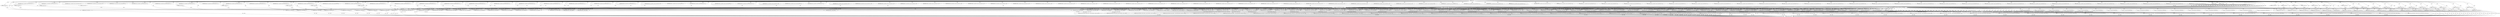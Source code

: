 digraph "FUN1" {  
"8" [label = <(METHOD,FUN1)<SUB>1</SUB>> ]
"644" [label = <(METHOD_RETURN,ANY)<SUB>1</SUB>> ]
"9" [label = <(PARAM,int VAR1)<SUB>1</SUB>> ]
"10" [label = <(PARAM,VAR2 *VAR3)<SUB>1</SUB>> ]
"11" [label = <(PARAM,int VAR4)<SUB>1</SUB>> ]
"14" [label = <(&lt;operator&gt;.greaterThan,VAR1 &gt; VAR4)<SUB>4</SUB>> ]
"18" [label = <(FUN2,FUN2(&quot;&quot;))<SUB>4</SUB>> ]
"30" [label = <(IDENTIFIER,VAR10,{
 	case VAR10:
 		return 0;

	case VAR11:
		FU...)<SUB>17</SUB>> ]
"31" [label = <(RETURN,return 0;,return 0;)<SUB>18</SUB>> ]
"34" [label = <(IDENTIFIER,VAR11,{
 	case VAR10:
 		return 0;

	case VAR11:
		FU...)<SUB>20</SUB>> ]
"35" [label = <(FUN4,FUN4(&amp;VAR3[VAR1]))<SUB>21</SUB>> ]
"40" [label = <(RETURN,return 0;,return 0;)<SUB>22</SUB>> ]
"43" [label = <(IDENTIFIER,VAR12,{
 	case VAR10:
 		return 0;

	case VAR11:
		FU...)<SUB>24</SUB>> ]
"44" [label = <(RETURN,return FUN5(VAR1, VAR3, VAR4,1);,return FUN5(VAR1, VAR3, VAR4,1);)<SUB>25</SUB>> ]
"51" [label = <(IDENTIFIER,VAR13,{
 	case VAR10:
 		return 0;

	case VAR11:
		FU...)<SUB>27</SUB>> ]
"52" [label = <(RETURN,return FUN5(VAR1, VAR3, VAR4,0);,return FUN5(VAR1, VAR3, VAR4,0);)<SUB>28</SUB>> ]
"59" [label = <(IDENTIFIER,VAR14,{
 	case VAR10:
 		return 0;

	case VAR11:
		FU...)<SUB>30</SUB>> ]
"60" [label = <(RETURN,return FUN6(VAR1, VAR3, VAR4);,return FUN6(VAR1, VAR3, VAR4);)<SUB>31</SUB>> ]
"66" [label = <(IDENTIFIER,VAR15,{
 	case VAR10:
 		return 0;

	case VAR11:
		FU...)<SUB>33</SUB>> ]
"67" [label = <(FUN7,FUN7(&amp;VAR3[VAR1]))<SUB>34</SUB>> ]
"72" [label = <(RETURN,return 0;,return 0;)<SUB>35</SUB>> ]
"75" [label = <(IDENTIFIER,VAR16,{
 	case VAR10:
 		return 0;

	case VAR11:
		FU...)<SUB>37</SUB>> ]
"76" [label = <(FUN8,FUN8(&amp;VAR3[VAR1]))<SUB>38</SUB>> ]
"81" [label = <(RETURN,return 0;,return 0;)<SUB>39</SUB>> ]
"84" [label = <(IDENTIFIER,VAR17,{
 	case VAR10:
 		return 0;

	case VAR11:
		FU...)<SUB>41</SUB>> ]
"85" [label = <(FUN9,FUN9(&amp;VAR3[VAR1]))<SUB>42</SUB>> ]
"90" [label = <(RETURN,return 0;,return 0;)<SUB>43</SUB>> ]
"93" [label = <(IDENTIFIER,VAR18,{
 	case VAR10:
 		return 0;

	case VAR11:
		FU...)<SUB>45</SUB>> ]
"94" [label = <(FUN10,FUN10(&amp;VAR3[VAR1]))<SUB>46</SUB>> ]
"99" [label = <(RETURN,return 0;,return 0;)<SUB>47</SUB>> ]
"102" [label = <(IDENTIFIER,VAR19,{
 	case VAR10:
 		return 0;

	case VAR11:
		FU...)<SUB>49</SUB>> ]
"103" [label = <(FUN11,FUN11(&amp;VAR3[VAR1]))<SUB>50</SUB>> ]
"108" [label = <(RETURN,return 0;,return 0;)<SUB>51</SUB>> ]
"111" [label = <(IDENTIFIER,VAR20,{
 	case VAR10:
 		return 0;

	case VAR11:
		FU...)<SUB>53</SUB>> ]
"112" [label = <(FUN12,FUN12(&amp;VAR3[VAR1]))<SUB>54</SUB>> ]
"117" [label = <(RETURN,return 0;,return 0;)<SUB>55</SUB>> ]
"120" [label = <(IDENTIFIER,VAR21,{
 	case VAR10:
 		return 0;

	case VAR11:
		FU...)<SUB>57</SUB>> ]
"121" [label = <(FUN13,FUN13(VAR1, VAR3, VAR4))<SUB>58</SUB>> ]
"125" [label = <(RETURN,return 0;,return 0;)<SUB>59</SUB>> ]
"128" [label = <(IDENTIFIER,VAR22,{
 	case VAR10:
 		return 0;

	case VAR11:
		FU...)<SUB>61</SUB>> ]
"129" [label = <(FUN14,FUN14(VAR1, VAR3, VAR4))<SUB>62</SUB>> ]
"133" [label = <(RETURN,return 0;,return 0;)<SUB>63</SUB>> ]
"136" [label = <(IDENTIFIER,VAR23,{
 	case VAR10:
 		return 0;

	case VAR11:
		FU...)<SUB>65</SUB>> ]
"137" [label = <(RETURN,return FUN15(VAR1, VAR3, VAR4);,return FUN15(VAR1, VAR3, VAR4);)<SUB>66</SUB>> ]
"143" [label = <(IDENTIFIER,VAR24,{
 	case VAR10:
 		return 0;

	case VAR11:
		FU...)<SUB>68</SUB>> ]
"144" [label = <(FUN16,FUN16(VAR1, VAR3, VAR4))<SUB>69</SUB>> ]
"148" [label = <(RETURN,return 0;,return 0;)<SUB>70</SUB>> ]
"151" [label = <(IDENTIFIER,VAR25,{
 	case VAR10:
 		return 0;

	case VAR11:
		FU...)<SUB>72</SUB>> ]
"152" [label = <(FUN17,FUN17(VAR1, VAR3, VAR4))<SUB>73</SUB>> ]
"156" [label = <(RETURN,return 0;,return 0;)<SUB>74</SUB>> ]
"159" [label = <(IDENTIFIER,VAR26,{
 	case VAR10:
 		return 0;

	case VAR11:
		FU...)<SUB>76</SUB>> ]
"160" [label = <(FUN18,FUN18(VAR1, VAR3, VAR4))<SUB>77</SUB>> ]
"164" [label = <(RETURN,return 0;,return 0;)<SUB>78</SUB>> ]
"167" [label = <(IDENTIFIER,VAR27,{
 	case VAR10:
 		return 0;

	case VAR11:
		FU...)<SUB>80</SUB>> ]
"168" [label = <(FUN19,FUN19(VAR1, VAR3, VAR4))<SUB>81</SUB>> ]
"172" [label = <(RETURN,return 0;,return 0;)<SUB>82</SUB>> ]
"175" [label = <(IDENTIFIER,VAR28,{
 	case VAR10:
 		return 0;

	case VAR11:
		FU...)<SUB>84</SUB>> ]
"176" [label = <(FUN20,FUN20(VAR1, VAR3, VAR4))<SUB>85</SUB>> ]
"180" [label = <(RETURN,return 0;,return 0;)<SUB>86</SUB>> ]
"183" [label = <(IDENTIFIER,VAR29,{
 	case VAR10:
 		return 0;

	case VAR11:
		FU...)<SUB>88</SUB>> ]
"184" [label = <(FUN21,FUN21(VAR1, VAR3, VAR4))<SUB>89</SUB>> ]
"188" [label = <(RETURN,return 0;,return 0;)<SUB>90</SUB>> ]
"191" [label = <(IDENTIFIER,VAR30,{
 	case VAR10:
 		return 0;

	case VAR11:
		FU...)<SUB>92</SUB>> ]
"192" [label = <(FUN22,FUN22(VAR1, VAR3, VAR4))<SUB>93</SUB>> ]
"196" [label = <(RETURN,return 0;,return 0;)<SUB>94</SUB>> ]
"199" [label = <(IDENTIFIER,VAR31,{
 	case VAR10:
 		return 0;

	case VAR11:
		FU...)<SUB>96</SUB>> ]
"200" [label = <(FUN23,FUN23(VAR1, VAR3, VAR4))<SUB>97</SUB>> ]
"204" [label = <(RETURN,return 0;,return 0;)<SUB>98</SUB>> ]
"207" [label = <(IDENTIFIER,VAR32,{
 	case VAR10:
 		return 0;

	case VAR11:
		FU...)<SUB>100</SUB>> ]
"208" [label = <(FUN24,FUN24(VAR1, VAR3, VAR4))<SUB>101</SUB>> ]
"212" [label = <(RETURN,return 0;,return 0;)<SUB>102</SUB>> ]
"215" [label = <(IDENTIFIER,VAR33,{
 	case VAR10:
 		return 0;

	case VAR11:
		FU...)<SUB>104</SUB>> ]
"216" [label = <(FUN25,FUN25(VAR1, VAR3, VAR4, 0))<SUB>105</SUB>> ]
"221" [label = <(RETURN,return 0;,return 0;)<SUB>106</SUB>> ]
"224" [label = <(IDENTIFIER,VAR34,{
 	case VAR10:
 		return 0;

	case VAR11:
		FU...)<SUB>108</SUB>> ]
"225" [label = <(FUN25,FUN25(VAR1, VAR3, VAR4, 1))<SUB>109</SUB>> ]
"230" [label = <(RETURN,return 0;,return 0;)<SUB>110</SUB>> ]
"233" [label = <(IDENTIFIER,VAR35,{
 	case VAR10:
 		return 0;

	case VAR11:
		FU...)<SUB>112</SUB>> ]
"234" [label = <(FUN26,FUN26(VAR1, VAR3, VAR4))<SUB>113</SUB>> ]
"238" [label = <(RETURN,return 0;,return 0;)<SUB>114</SUB>> ]
"241" [label = <(IDENTIFIER,VAR36,{
 	case VAR10:
 		return 0;

	case VAR11:
		FU...)<SUB>116</SUB>> ]
"242" [label = <(RETURN,return FUN27(VAR1, VAR3, VAR4, 0);,return FUN27(VAR1, VAR3, VAR4, 0);)<SUB>117</SUB>> ]
"249" [label = <(IDENTIFIER,VAR37,{
 	case VAR10:
 		return 0;

	case VAR11:
		FU...)<SUB>119</SUB>> ]
"250" [label = <(RETURN,return FUN27(VAR1, VAR3, VAR4,1);,return FUN27(VAR1, VAR3, VAR4,1);)<SUB>120</SUB>> ]
"257" [label = <(IDENTIFIER,VAR38,{
 	case VAR10:
 		return 0;

	case VAR11:
		FU...)<SUB>122</SUB>> ]
"258" [label = <(FUN28,FUN28(VAR1, VAR3, VAR4))<SUB>123</SUB>> ]
"262" [label = <(RETURN,return 0;,return 0;)<SUB>124</SUB>> ]
"265" [label = <(IDENTIFIER,VAR39,{
 	case VAR10:
 		return 0;

	case VAR11:
		FU...)<SUB>126</SUB>> ]
"266" [label = <(RETURN,return FUN29(VAR1, VAR3, VAR4);,return FUN29(VAR1, VAR3, VAR4);)<SUB>127</SUB>> ]
"272" [label = <(IDENTIFIER,VAR40,{
 	case VAR10:
 		return 0;

	case VAR11:
		FU...)<SUB>129</SUB>> ]
"273" [label = <(FUN30,FUN30(VAR1, VAR3, VAR4))<SUB>130</SUB>> ]
"277" [label = <(RETURN,return 0;,return 0;)<SUB>131</SUB>> ]
"280" [label = <(IDENTIFIER,VAR41,{
 	case VAR10:
 		return 0;

	case VAR11:
		FU...)<SUB>133</SUB>> ]
"281" [label = <(RETURN,return FUN31(VAR1, VAR3, VAR4);,return FUN31(VAR1, VAR3, VAR4);)<SUB>134</SUB>> ]
"287" [label = <(IDENTIFIER,VAR42,{
 	case VAR10:
 		return 0;

	case VAR11:
		FU...)<SUB>136</SUB>> ]
"288" [label = <(RETURN,return FUN32(VAR1, VAR3, VAR4);,return FUN32(VAR1, VAR3, VAR4);)<SUB>137</SUB>> ]
"294" [label = <(IDENTIFIER,VAR43,{
 	case VAR10:
 		return 0;

	case VAR11:
		FU...)<SUB>139</SUB>> ]
"295" [label = <(FUN33,FUN33(VAR1, VAR3, VAR4))<SUB>140</SUB>> ]
"299" [label = <(RETURN,return 0;,return 0;)<SUB>141</SUB>> ]
"302" [label = <(IDENTIFIER,VAR44,{
 	case VAR10:
 		return 0;

	case VAR11:
		FU...)<SUB>143</SUB>> ]
"303" [label = <(RETURN,return FUN34(VAR1, VAR3, VAR4, 0);,return FUN34(VAR1, VAR3, VAR4, 0);)<SUB>144</SUB>> ]
"310" [label = <(IDENTIFIER,VAR45,{
 	case VAR10:
 		return 0;

	case VAR11:
		FU...)<SUB>146</SUB>> ]
"311" [label = <(RETURN,return FUN34(VAR1, VAR3, VAR4,1);,return FUN34(VAR1, VAR3, VAR4,1);)<SUB>147</SUB>> ]
"318" [label = <(IDENTIFIER,VAR46,{
 	case VAR10:
 		return 0;

	case VAR11:
		FU...)<SUB>149</SUB>> ]
"319" [label = <(RETURN,return FUN35(VAR1, VAR3, VAR4);,return FUN35(VAR1, VAR3, VAR4);)<SUB>150</SUB>> ]
"325" [label = <(IDENTIFIER,VAR47,{
 	case VAR10:
 		return 0;

	case VAR11:
		FU...)<SUB>152</SUB>> ]
"326" [label = <(RETURN,return FUN36(VAR1, VAR3, VAR4,0);,return FUN36(VAR1, VAR3, VAR4,0);)<SUB>153</SUB>> ]
"333" [label = <(IDENTIFIER,VAR48,{
 	case VAR10:
 		return 0;

	case VAR11:
		FU...)<SUB>155</SUB>> ]
"334" [label = <(RETURN,return FUN36(VAR1, VAR3, VAR4,1);,return FUN36(VAR1, VAR3, VAR4,1);)<SUB>156</SUB>> ]
"341" [label = <(IDENTIFIER,VAR49,{
 	case VAR10:
 		return 0;

	case VAR11:
		FU...)<SUB>158</SUB>> ]
"342" [label = <(RETURN,return FUN37(VAR1, VAR3, VAR4);,return FUN37(VAR1, VAR3, VAR4);)<SUB>159</SUB>> ]
"348" [label = <(IDENTIFIER,VAR50,{
 	case VAR10:
 		return 0;

	case VAR11:
		FU...)<SUB>161</SUB>> ]
"349" [label = <(RETURN,return FUN38(VAR1, VAR3, VAR4);,return FUN38(VAR1, VAR3, VAR4);)<SUB>162</SUB>> ]
"355" [label = <(IDENTIFIER,VAR51,{
 	case VAR10:
 		return 0;

	case VAR11:
		FU...)<SUB>164</SUB>> ]
"357" [label = <(IDENTIFIER,VAR52,{
 	case VAR10:
 		return 0;

	case VAR11:
		FU...)<SUB>165</SUB>> ]
"359" [label = <(IDENTIFIER,VAR53,{
 	case VAR10:
 		return 0;

	case VAR11:
		FU...)<SUB>166</SUB>> ]
"361" [label = <(IDENTIFIER,VAR54,{
 	case VAR10:
 		return 0;

	case VAR11:
		FU...)<SUB>167</SUB>> ]
"363" [label = <(IDENTIFIER,VAR55,{
 	case VAR10:
 		return 0;

	case VAR11:
		FU...)<SUB>168</SUB>> ]
"365" [label = <(IDENTIFIER,VAR56,{
 	case VAR10:
 		return 0;

	case VAR11:
		FU...)<SUB>169</SUB>> ]
"367" [label = <(IDENTIFIER,VAR57,{
 	case VAR10:
 		return 0;

	case VAR11:
		FU...)<SUB>170</SUB>> ]
"369" [label = <(IDENTIFIER,VAR58,{
 	case VAR10:
 		return 0;

	case VAR11:
		FU...)<SUB>171</SUB>> ]
"371" [label = <(IDENTIFIER,VAR59,{
 	case VAR10:
 		return 0;

	case VAR11:
		FU...)<SUB>172</SUB>> ]
"373" [label = <(IDENTIFIER,VAR60,{
 	case VAR10:
 		return 0;

	case VAR11:
		FU...)<SUB>173</SUB>> ]
"375" [label = <(IDENTIFIER,VAR61,{
 	case VAR10:
 		return 0;

	case VAR11:
		FU...)<SUB>174</SUB>> ]
"377" [label = <(IDENTIFIER,VAR62,{
 	case VAR10:
 		return 0;

	case VAR11:
		FU...)<SUB>175</SUB>> ]
"379" [label = <(IDENTIFIER,VAR63,{
 	case VAR10:
 		return 0;

	case VAR11:
		FU...)<SUB>176</SUB>> ]
"381" [label = <(IDENTIFIER,VAR64,{
 	case VAR10:
 		return 0;

	case VAR11:
		FU...)<SUB>177</SUB>> ]
"383" [label = <(IDENTIFIER,VAR65,{
 	case VAR10:
 		return 0;

	case VAR11:
		FU...)<SUB>178</SUB>> ]
"385" [label = <(IDENTIFIER,VAR66,{
 	case VAR10:
 		return 0;

	case VAR11:
		FU...)<SUB>179</SUB>> ]
"387" [label = <(IDENTIFIER,VAR67,{
 	case VAR10:
 		return 0;

	case VAR11:
		FU...)<SUB>180</SUB>> ]
"389" [label = <(IDENTIFIER,VAR68,{
 	case VAR10:
 		return 0;

	case VAR11:
		FU...)<SUB>181</SUB>> ]
"391" [label = <(IDENTIFIER,VAR69,{
 	case VAR10:
 		return 0;

	case VAR11:
		FU...)<SUB>182</SUB>> ]
"393" [label = <(IDENTIFIER,VAR70,{
 	case VAR10:
 		return 0;

	case VAR11:
		FU...)<SUB>183</SUB>> ]
"395" [label = <(IDENTIFIER,VAR71,{
 	case VAR10:
 		return 0;

	case VAR11:
		FU...)<SUB>184</SUB>> ]
"397" [label = <(IDENTIFIER,VAR72,{
 	case VAR10:
 		return 0;

	case VAR11:
		FU...)<SUB>185</SUB>> ]
"399" [label = <(IDENTIFIER,VAR73,{
 	case VAR10:
 		return 0;

	case VAR11:
		FU...)<SUB>186</SUB>> ]
"400" [label = <(RETURN,return FUN39(VAR1, VAR3, VAR4);,return FUN39(VAR1, VAR3, VAR4);)<SUB>187</SUB>> ]
"406" [label = <(IDENTIFIER,VAR74,{
 	case VAR10:
 		return 0;

	case VAR11:
		FU...)<SUB>189</SUB>> ]
"407" [label = <(FUN40,FUN40())<SUB>190</SUB>> ]
"408" [label = <(RETURN,return 0;,return 0;)<SUB>191</SUB>> ]
"411" [label = <(IDENTIFIER,VAR75,{
 	case VAR10:
 		return 0;

	case VAR11:
		FU...)<SUB>193</SUB>> ]
"412" [label = <(RETURN,return FUN41(VAR1, VAR3, VAR4);,return FUN41(VAR1, VAR3, VAR4);)<SUB>194</SUB>> ]
"418" [label = <(IDENTIFIER,VAR76,{
 	case VAR10:
 		return 0;

	case VAR11:
		FU...)<SUB>196</SUB>> ]
"419" [label = <(RETURN,return FUN42(VAR1, VAR3, VAR4,0);,return FUN42(VAR1, VAR3, VAR4,0);)<SUB>197</SUB>> ]
"426" [label = <(IDENTIFIER,VAR77,{
 	case VAR10:
 		return 0;

	case VAR11:
		FU...)<SUB>199</SUB>> ]
"427" [label = <(RETURN,return FUN42(VAR1, VAR3, VAR4,1);,return FUN42(VAR1, VAR3, VAR4,1);)<SUB>200</SUB>> ]
"434" [label = <(IDENTIFIER,VAR78,{
 	case VAR10:
 		return 0;

	case VAR11:
		FU...)<SUB>202</SUB>> ]
"435" [label = <(RETURN,return FUN43(VAR1, VAR3, VAR4,&quot;&quot;);,return FUN43(VAR1, VAR3, VAR4,&quot;&quot;);)<SUB>203</SUB>> ]
"442" [label = <(IDENTIFIER,VAR79,{
 	case VAR10:
 		return 0;

	case VAR11:
		FU...)<SUB>205</SUB>> ]
"443" [label = <(RETURN,return FUN43(VAR1, VAR3, VAR4,&quot;&quot;);,return FUN43(VAR1, VAR3, VAR4,&quot;&quot;);)<SUB>206</SUB>> ]
"450" [label = <(IDENTIFIER,VAR80,{
 	case VAR10:
 		return 0;

	case VAR11:
		FU...)<SUB>208</SUB>> ]
"451" [label = <(RETURN,return FUN43(VAR1, VAR3, VAR4,&quot;&quot;);,return FUN43(VAR1, VAR3, VAR4,&quot;&quot;);)<SUB>209</SUB>> ]
"458" [label = <(IDENTIFIER,VAR81,{
 	case VAR10:
 		return 0;

	case VAR11:
		FU...)<SUB>211</SUB>> ]
"459" [label = <(RETURN,return FUN43(VAR1, VAR3, VAR4,&quot;&quot;);,return FUN43(VAR1, VAR3, VAR4,&quot;&quot;);)<SUB>212</SUB>> ]
"466" [label = <(IDENTIFIER,VAR82,{
 	case VAR10:
 		return 0;

	case VAR11:
		FU...)<SUB>214</SUB>> ]
"467" [label = <(RETURN,return FUN43(VAR1, VAR3, VAR4,&quot;&quot;);,return FUN43(VAR1, VAR3, VAR4,&quot;&quot;);)<SUB>215</SUB>> ]
"474" [label = <(IDENTIFIER,VAR83,{
 	case VAR10:
 		return 0;

	case VAR11:
		FU...)<SUB>217</SUB>> ]
"475" [label = <(RETURN,return FUN43(VAR1, VAR3, VAR4,&quot;&quot;);,return FUN43(VAR1, VAR3, VAR4,&quot;&quot;);)<SUB>218</SUB>> ]
"482" [label = <(IDENTIFIER,VAR84,{
 	case VAR10:
 		return 0;

	case VAR11:
		FU...)<SUB>220</SUB>> ]
"483" [label = <(RETURN,return FUN43(VAR1, VAR3, VAR4,&quot;&quot;);,return FUN43(VAR1, VAR3, VAR4,&quot;&quot;);)<SUB>221</SUB>> ]
"490" [label = <(IDENTIFIER,VAR85,{
 	case VAR10:
 		return 0;

	case VAR11:
		FU...)<SUB>223</SUB>> ]
"491" [label = <(RETURN,return FUN43(VAR1, VAR3, VAR4,&quot;&quot;);,return FUN43(VAR1, VAR3, VAR4,&quot;&quot;);)<SUB>224</SUB>> ]
"498" [label = <(IDENTIFIER,VAR86,{
 	case VAR10:
 		return 0;

	case VAR11:
		FU...)<SUB>226</SUB>> ]
"499" [label = <(RETURN,return FUN43(VAR1, VAR3, VAR4,&quot;&quot;);,return FUN43(VAR1, VAR3, VAR4,&quot;&quot;);)<SUB>227</SUB>> ]
"506" [label = <(IDENTIFIER,VAR87,{
 	case VAR10:
 		return 0;

	case VAR11:
		FU...)<SUB>229</SUB>> ]
"507" [label = <(RETURN,return FUN44(VAR1, VAR3, VAR4,&quot;&quot;);,return FUN44(VAR1, VAR3, VAR4,&quot;&quot;);)<SUB>230</SUB>> ]
"514" [label = <(IDENTIFIER,VAR88,{
 	case VAR10:
 		return 0;

	case VAR11:
		FU...)<SUB>232</SUB>> ]
"515" [label = <(RETURN,return FUN44(VAR1, VAR3, VAR4,&quot;&quot;);,return FUN44(VAR1, VAR3, VAR4,&quot;&quot;);)<SUB>233</SUB>> ]
"522" [label = <(IDENTIFIER,VAR89,{
 	case VAR10:
 		return 0;

	case VAR11:
		FU...)<SUB>235</SUB>> ]
"523" [label = <(RETURN,return FUN44(VAR1, VAR3, VAR4,&quot;&quot;);,return FUN44(VAR1, VAR3, VAR4,&quot;&quot;);)<SUB>236</SUB>> ]
"530" [label = <(IDENTIFIER,VAR90,{
 	case VAR10:
 		return 0;

	case VAR11:
		FU...)<SUB>238</SUB>> ]
"531" [label = <(RETURN,return FUN44(VAR1, VAR3, VAR4,&quot;&quot;);,return FUN44(VAR1, VAR3, VAR4,&quot;&quot;);)<SUB>239</SUB>> ]
"538" [label = <(IDENTIFIER,VAR91,{
 	case VAR10:
 		return 0;

	case VAR11:
		FU...)<SUB>241</SUB>> ]
"539" [label = <(RETURN,return FUN44(VAR1, VAR3, VAR4,&quot;&quot;);,return FUN44(VAR1, VAR3, VAR4,&quot;&quot;);)<SUB>242</SUB>> ]
"546" [label = <(IDENTIFIER,VAR92,{
 	case VAR10:
 		return 0;

	case VAR11:
		FU...)<SUB>244</SUB>> ]
"547" [label = <(RETURN,return FUN44(VAR1, VAR3, VAR4,&quot;&quot;);,return FUN44(VAR1, VAR3, VAR4,&quot;&quot;);)<SUB>245</SUB>> ]
"554" [label = <(IDENTIFIER,VAR93,{
 	case VAR10:
 		return 0;

	case VAR11:
		FU...)<SUB>247</SUB>> ]
"555" [label = <(RETURN,return FUN44(VAR1, VAR3, VAR4,&quot;&quot;);,return FUN44(VAR1, VAR3, VAR4,&quot;&quot;);)<SUB>248</SUB>> ]
"562" [label = <(IDENTIFIER,VAR94,{
 	case VAR10:
 		return 0;

	case VAR11:
		FU...)<SUB>250</SUB>> ]
"564" [label = <(IDENTIFIER,VAR95,{
 	case VAR10:
 		return 0;

	case VAR11:
		FU...)<SUB>251</SUB>> ]
"565" [label = <(RETURN,return FUN45(VAR1, VAR3, VAR4);,return FUN45(VAR1, VAR3, VAR4);)<SUB>252</SUB>> ]
"571" [label = <(IDENTIFIER,VAR96,{
 	case VAR10:
 		return 0;

	case VAR11:
		FU...)<SUB>254</SUB>> ]
"572" [label = <(RETURN,return FUN46(VAR1, VAR3, VAR4);,return FUN46(VAR1, VAR3, VAR4);)<SUB>255</SUB>> ]
"578" [label = <(IDENTIFIER,VAR97,{
 	case VAR10:
 		return 0;

	case VAR11:
		FU...)<SUB>257</SUB>> ]
"579" [label = <(RETURN,return FUN47(VAR1, VAR3, VAR4);,return FUN47(VAR1, VAR3, VAR4);)<SUB>258</SUB>> ]
"585" [label = <(IDENTIFIER,VAR98,{
 	case VAR10:
 		return 0;

	case VAR11:
		FU...)<SUB>260</SUB>> ]
"586" [label = <(RETURN,return FUN48(VAR1, VAR3, VAR4);,return FUN48(VAR1, VAR3, VAR4);)<SUB>261</SUB>> ]
"592" [label = <(IDENTIFIER,VAR99,{
 	case VAR10:
 		return 0;

	case VAR11:
		FU...)<SUB>263</SUB>> ]
"593" [label = <(RETURN,return FUN49(VAR1, VAR3, VAR4,0);,return FUN49(VAR1, VAR3, VAR4,0);)<SUB>264</SUB>> ]
"600" [label = <(IDENTIFIER,VAR100,{
 	case VAR10:
 		return 0;

	case VAR11:
		FU...)<SUB>266</SUB>> ]
"601" [label = <(RETURN,return FUN49(VAR1, VAR3, VAR4,1);,return FUN49(VAR1, VAR3, VAR4,1);)<SUB>267</SUB>> ]
"608" [label = <(IDENTIFIER,VAR101,{
 	case VAR10:
 		return 0;

	case VAR11:
		FU...)<SUB>269</SUB>> ]
"609" [label = <(RETURN,return FUN50(VAR1, VAR3, VAR4);,return FUN50(VAR1, VAR3, VAR4);)<SUB>270</SUB>> ]
"615" [label = <(IDENTIFIER,VAR102,{
 	case VAR10:
 		return 0;

	case VAR11:
		FU...)<SUB>272</SUB>> ]
"616" [label = <(RETURN,return FUN51(VAR1, VAR3, VAR4);,return FUN51(VAR1, VAR3, VAR4);)<SUB>273</SUB>> ]
"622" [label = <(IDENTIFIER,VAR103,{
 	case VAR10:
 		return 0;

	case VAR11:
		FU...)<SUB>275</SUB>> ]
"623" [label = <(RETURN,return FUN52(VAR1, VAR3, VAR4);,return FUN52(VAR1, VAR3, VAR4);)<SUB>276</SUB>> ]
"629" [label = <(IDENTIFIER,VAR104,{
 	case VAR10:
 		return 0;

	case VAR11:
		FU...)<SUB>278</SUB>> ]
"630" [label = <(RETURN,return FUN53(VAR1, VAR3, VAR4);,return FUN53(VAR1, VAR3, VAR4);)<SUB>279</SUB>> ]
"636" [label = <(FUN54,FUN54(VAR1,&amp;VAR3[VAR1]))<SUB>282</SUB>> ]
"642" [label = <(RETURN,return 0;,return 0;)<SUB>283</SUB>> ]
"32" [label = <(LITERAL,0,return 0;)<SUB>18</SUB>> ]
"41" [label = <(LITERAL,0,return 0;)<SUB>22</SUB>> ]
"45" [label = <(FUN5,FUN5(VAR1, VAR3, VAR4,1))<SUB>25</SUB>> ]
"53" [label = <(FUN5,FUN5(VAR1, VAR3, VAR4,0))<SUB>28</SUB>> ]
"61" [label = <(FUN6,FUN6(VAR1, VAR3, VAR4))<SUB>31</SUB>> ]
"73" [label = <(LITERAL,0,return 0;)<SUB>35</SUB>> ]
"82" [label = <(LITERAL,0,return 0;)<SUB>39</SUB>> ]
"91" [label = <(LITERAL,0,return 0;)<SUB>43</SUB>> ]
"100" [label = <(LITERAL,0,return 0;)<SUB>47</SUB>> ]
"109" [label = <(LITERAL,0,return 0;)<SUB>51</SUB>> ]
"118" [label = <(LITERAL,0,return 0;)<SUB>55</SUB>> ]
"126" [label = <(LITERAL,0,return 0;)<SUB>59</SUB>> ]
"134" [label = <(LITERAL,0,return 0;)<SUB>63</SUB>> ]
"138" [label = <(FUN15,FUN15(VAR1, VAR3, VAR4))<SUB>66</SUB>> ]
"149" [label = <(LITERAL,0,return 0;)<SUB>70</SUB>> ]
"157" [label = <(LITERAL,0,return 0;)<SUB>74</SUB>> ]
"165" [label = <(LITERAL,0,return 0;)<SUB>78</SUB>> ]
"173" [label = <(LITERAL,0,return 0;)<SUB>82</SUB>> ]
"181" [label = <(LITERAL,0,return 0;)<SUB>86</SUB>> ]
"189" [label = <(LITERAL,0,return 0;)<SUB>90</SUB>> ]
"197" [label = <(LITERAL,0,return 0;)<SUB>94</SUB>> ]
"205" [label = <(LITERAL,0,return 0;)<SUB>98</SUB>> ]
"213" [label = <(LITERAL,0,return 0;)<SUB>102</SUB>> ]
"222" [label = <(LITERAL,0,return 0;)<SUB>106</SUB>> ]
"231" [label = <(LITERAL,0,return 0;)<SUB>110</SUB>> ]
"239" [label = <(LITERAL,0,return 0;)<SUB>114</SUB>> ]
"243" [label = <(FUN27,FUN27(VAR1, VAR3, VAR4, 0))<SUB>117</SUB>> ]
"251" [label = <(FUN27,FUN27(VAR1, VAR3, VAR4,1))<SUB>120</SUB>> ]
"263" [label = <(LITERAL,0,return 0;)<SUB>124</SUB>> ]
"267" [label = <(FUN29,FUN29(VAR1, VAR3, VAR4))<SUB>127</SUB>> ]
"278" [label = <(LITERAL,0,return 0;)<SUB>131</SUB>> ]
"282" [label = <(FUN31,FUN31(VAR1, VAR3, VAR4))<SUB>134</SUB>> ]
"289" [label = <(FUN32,FUN32(VAR1, VAR3, VAR4))<SUB>137</SUB>> ]
"300" [label = <(LITERAL,0,return 0;)<SUB>141</SUB>> ]
"304" [label = <(FUN34,FUN34(VAR1, VAR3, VAR4, 0))<SUB>144</SUB>> ]
"312" [label = <(FUN34,FUN34(VAR1, VAR3, VAR4,1))<SUB>147</SUB>> ]
"320" [label = <(FUN35,FUN35(VAR1, VAR3, VAR4))<SUB>150</SUB>> ]
"327" [label = <(FUN36,FUN36(VAR1, VAR3, VAR4,0))<SUB>153</SUB>> ]
"335" [label = <(FUN36,FUN36(VAR1, VAR3, VAR4,1))<SUB>156</SUB>> ]
"343" [label = <(FUN37,FUN37(VAR1, VAR3, VAR4))<SUB>159</SUB>> ]
"350" [label = <(FUN38,FUN38(VAR1, VAR3, VAR4))<SUB>162</SUB>> ]
"401" [label = <(FUN39,FUN39(VAR1, VAR3, VAR4))<SUB>187</SUB>> ]
"409" [label = <(LITERAL,0,return 0;)<SUB>191</SUB>> ]
"413" [label = <(FUN41,FUN41(VAR1, VAR3, VAR4))<SUB>194</SUB>> ]
"420" [label = <(FUN42,FUN42(VAR1, VAR3, VAR4,0))<SUB>197</SUB>> ]
"428" [label = <(FUN42,FUN42(VAR1, VAR3, VAR4,1))<SUB>200</SUB>> ]
"436" [label = <(FUN43,FUN43(VAR1, VAR3, VAR4,&quot;&quot;))<SUB>203</SUB>> ]
"444" [label = <(FUN43,FUN43(VAR1, VAR3, VAR4,&quot;&quot;))<SUB>206</SUB>> ]
"452" [label = <(FUN43,FUN43(VAR1, VAR3, VAR4,&quot;&quot;))<SUB>209</SUB>> ]
"460" [label = <(FUN43,FUN43(VAR1, VAR3, VAR4,&quot;&quot;))<SUB>212</SUB>> ]
"468" [label = <(FUN43,FUN43(VAR1, VAR3, VAR4,&quot;&quot;))<SUB>215</SUB>> ]
"476" [label = <(FUN43,FUN43(VAR1, VAR3, VAR4,&quot;&quot;))<SUB>218</SUB>> ]
"484" [label = <(FUN43,FUN43(VAR1, VAR3, VAR4,&quot;&quot;))<SUB>221</SUB>> ]
"492" [label = <(FUN43,FUN43(VAR1, VAR3, VAR4,&quot;&quot;))<SUB>224</SUB>> ]
"500" [label = <(FUN43,FUN43(VAR1, VAR3, VAR4,&quot;&quot;))<SUB>227</SUB>> ]
"508" [label = <(FUN44,FUN44(VAR1, VAR3, VAR4,&quot;&quot;))<SUB>230</SUB>> ]
"516" [label = <(FUN44,FUN44(VAR1, VAR3, VAR4,&quot;&quot;))<SUB>233</SUB>> ]
"524" [label = <(FUN44,FUN44(VAR1, VAR3, VAR4,&quot;&quot;))<SUB>236</SUB>> ]
"532" [label = <(FUN44,FUN44(VAR1, VAR3, VAR4,&quot;&quot;))<SUB>239</SUB>> ]
"540" [label = <(FUN44,FUN44(VAR1, VAR3, VAR4,&quot;&quot;))<SUB>242</SUB>> ]
"548" [label = <(FUN44,FUN44(VAR1, VAR3, VAR4,&quot;&quot;))<SUB>245</SUB>> ]
"556" [label = <(FUN44,FUN44(VAR1, VAR3, VAR4,&quot;&quot;))<SUB>248</SUB>> ]
"566" [label = <(FUN45,FUN45(VAR1, VAR3, VAR4))<SUB>252</SUB>> ]
"573" [label = <(FUN46,FUN46(VAR1, VAR3, VAR4))<SUB>255</SUB>> ]
"580" [label = <(FUN47,FUN47(VAR1, VAR3, VAR4))<SUB>258</SUB>> ]
"587" [label = <(FUN48,FUN48(VAR1, VAR3, VAR4))<SUB>261</SUB>> ]
"594" [label = <(FUN49,FUN49(VAR1, VAR3, VAR4,0))<SUB>264</SUB>> ]
"602" [label = <(FUN49,FUN49(VAR1, VAR3, VAR4,1))<SUB>267</SUB>> ]
"610" [label = <(FUN50,FUN50(VAR1, VAR3, VAR4))<SUB>270</SUB>> ]
"617" [label = <(FUN51,FUN51(VAR1, VAR3, VAR4))<SUB>273</SUB>> ]
"624" [label = <(FUN52,FUN52(VAR1, VAR3, VAR4))<SUB>276</SUB>> ]
"631" [label = <(FUN53,FUN53(VAR1, VAR3, VAR4))<SUB>279</SUB>> ]
"643" [label = <(LITERAL,0,return 0;)<SUB>283</SUB>> ]
"21" [label = <(&lt;operator&gt;.fieldAccess,VAR3[VAR1].VAR7.VAR9)<SUB>13</SUB>> ]
"36" [label = <(&lt;operator&gt;.addressOf,&amp;VAR3[VAR1])<SUB>21</SUB>> ]
"68" [label = <(&lt;operator&gt;.addressOf,&amp;VAR3[VAR1])<SUB>34</SUB>> ]
"77" [label = <(&lt;operator&gt;.addressOf,&amp;VAR3[VAR1])<SUB>38</SUB>> ]
"86" [label = <(&lt;operator&gt;.addressOf,&amp;VAR3[VAR1])<SUB>42</SUB>> ]
"95" [label = <(&lt;operator&gt;.addressOf,&amp;VAR3[VAR1])<SUB>46</SUB>> ]
"104" [label = <(&lt;operator&gt;.addressOf,&amp;VAR3[VAR1])<SUB>50</SUB>> ]
"113" [label = <(&lt;operator&gt;.addressOf,&amp;VAR3[VAR1])<SUB>54</SUB>> ]
"638" [label = <(&lt;operator&gt;.addressOf,&amp;VAR3[VAR1])<SUB>282</SUB>> ]
"37" [label = <(&lt;operator&gt;.indirectIndexAccess,VAR3[VAR1])<SUB>21</SUB>> ]
"69" [label = <(&lt;operator&gt;.indirectIndexAccess,VAR3[VAR1])<SUB>34</SUB>> ]
"78" [label = <(&lt;operator&gt;.indirectIndexAccess,VAR3[VAR1])<SUB>38</SUB>> ]
"87" [label = <(&lt;operator&gt;.indirectIndexAccess,VAR3[VAR1])<SUB>42</SUB>> ]
"96" [label = <(&lt;operator&gt;.indirectIndexAccess,VAR3[VAR1])<SUB>46</SUB>> ]
"105" [label = <(&lt;operator&gt;.indirectIndexAccess,VAR3[VAR1])<SUB>50</SUB>> ]
"114" [label = <(&lt;operator&gt;.indirectIndexAccess,VAR3[VAR1])<SUB>54</SUB>> ]
"639" [label = <(&lt;operator&gt;.indirectIndexAccess,VAR3[VAR1])<SUB>282</SUB>> ]
  "539" -> "644"  [ label = "DDG: &lt;RET&gt;"] 
  "319" -> "644"  [ label = "DDG: &lt;RET&gt;"] 
  "148" -> "644"  [ label = "DDG: &lt;RET&gt;"] 
  "281" -> "644"  [ label = "DDG: &lt;RET&gt;"] 
  "419" -> "644"  [ label = "DDG: &lt;RET&gt;"] 
  "326" -> "644"  [ label = "DDG: &lt;RET&gt;"] 
  "212" -> "644"  [ label = "DDG: &lt;RET&gt;"] 
  "90" -> "644"  [ label = "DDG: &lt;RET&gt;"] 
  "311" -> "644"  [ label = "DDG: &lt;RET&gt;"] 
  "491" -> "644"  [ label = "DDG: &lt;RET&gt;"] 
  "277" -> "644"  [ label = "DDG: &lt;RET&gt;"] 
  "586" -> "644"  [ label = "DDG: &lt;RET&gt;"] 
  "230" -> "644"  [ label = "DDG: &lt;RET&gt;"] 
  "623" -> "644"  [ label = "DDG: &lt;RET&gt;"] 
  "266" -> "644"  [ label = "DDG: &lt;RET&gt;"] 
  "238" -> "644"  [ label = "DDG: &lt;RET&gt;"] 
  "334" -> "644"  [ label = "DDG: &lt;RET&gt;"] 
  "547" -> "644"  [ label = "DDG: &lt;RET&gt;"] 
  "412" -> "644"  [ label = "DDG: &lt;RET&gt;"] 
  "44" -> "644"  [ label = "DDG: &lt;RET&gt;"] 
  "515" -> "644"  [ label = "DDG: &lt;RET&gt;"] 
  "630" -> "644"  [ label = "DDG: &lt;RET&gt;"] 
  "172" -> "644"  [ label = "DDG: &lt;RET&gt;"] 
  "156" -> "644"  [ label = "DDG: &lt;RET&gt;"] 
  "467" -> "644"  [ label = "DDG: &lt;RET&gt;"] 
  "475" -> "644"  [ label = "DDG: &lt;RET&gt;"] 
  "133" -> "644"  [ label = "DDG: &lt;RET&gt;"] 
  "642" -> "644"  [ label = "DDG: &lt;RET&gt;"] 
  "137" -> "644"  [ label = "DDG: &lt;RET&gt;"] 
  "188" -> "644"  [ label = "DDG: &lt;RET&gt;"] 
  "40" -> "644"  [ label = "DDG: &lt;RET&gt;"] 
  "180" -> "644"  [ label = "DDG: &lt;RET&gt;"] 
  "204" -> "644"  [ label = "DDG: &lt;RET&gt;"] 
  "349" -> "644"  [ label = "DDG: &lt;RET&gt;"] 
  "262" -> "644"  [ label = "DDG: &lt;RET&gt;"] 
  "81" -> "644"  [ label = "DDG: &lt;RET&gt;"] 
  "342" -> "644"  [ label = "DDG: &lt;RET&gt;"] 
  "593" -> "644"  [ label = "DDG: &lt;RET&gt;"] 
  "125" -> "644"  [ label = "DDG: &lt;RET&gt;"] 
  "451" -> "644"  [ label = "DDG: &lt;RET&gt;"] 
  "303" -> "644"  [ label = "DDG: &lt;RET&gt;"] 
  "555" -> "644"  [ label = "DDG: &lt;RET&gt;"] 
  "250" -> "644"  [ label = "DDG: &lt;RET&gt;"] 
  "117" -> "644"  [ label = "DDG: &lt;RET&gt;"] 
  "221" -> "644"  [ label = "DDG: &lt;RET&gt;"] 
  "435" -> "644"  [ label = "DDG: &lt;RET&gt;"] 
  "523" -> "644"  [ label = "DDG: &lt;RET&gt;"] 
  "565" -> "644"  [ label = "DDG: &lt;RET&gt;"] 
  "242" -> "644"  [ label = "DDG: &lt;RET&gt;"] 
  "299" -> "644"  [ label = "DDG: &lt;RET&gt;"] 
  "31" -> "644"  [ label = "DDG: &lt;RET&gt;"] 
  "108" -> "644"  [ label = "DDG: &lt;RET&gt;"] 
  "483" -> "644"  [ label = "DDG: &lt;RET&gt;"] 
  "499" -> "644"  [ label = "DDG: &lt;RET&gt;"] 
  "443" -> "644"  [ label = "DDG: &lt;RET&gt;"] 
  "459" -> "644"  [ label = "DDG: &lt;RET&gt;"] 
  "579" -> "644"  [ label = "DDG: &lt;RET&gt;"] 
  "400" -> "644"  [ label = "DDG: &lt;RET&gt;"] 
  "164" -> "644"  [ label = "DDG: &lt;RET&gt;"] 
  "531" -> "644"  [ label = "DDG: &lt;RET&gt;"] 
  "616" -> "644"  [ label = "DDG: &lt;RET&gt;"] 
  "52" -> "644"  [ label = "DDG: &lt;RET&gt;"] 
  "99" -> "644"  [ label = "DDG: &lt;RET&gt;"] 
  "572" -> "644"  [ label = "DDG: &lt;RET&gt;"] 
  "609" -> "644"  [ label = "DDG: &lt;RET&gt;"] 
  "427" -> "644"  [ label = "DDG: &lt;RET&gt;"] 
  "601" -> "644"  [ label = "DDG: &lt;RET&gt;"] 
  "196" -> "644"  [ label = "DDG: &lt;RET&gt;"] 
  "72" -> "644"  [ label = "DDG: &lt;RET&gt;"] 
  "408" -> "644"  [ label = "DDG: &lt;RET&gt;"] 
  "60" -> "644"  [ label = "DDG: &lt;RET&gt;"] 
  "288" -> "644"  [ label = "DDG: &lt;RET&gt;"] 
  "507" -> "644"  [ label = "DDG: &lt;RET&gt;"] 
  "10" -> "644"  [ label = "DDG: VAR3"] 
  "14" -> "644"  [ label = "DDG: VAR1"] 
  "14" -> "644"  [ label = "DDG: VAR4"] 
  "14" -> "644"  [ label = "DDG: VAR1 &gt; VAR4"] 
  "18" -> "644"  [ label = "DDG: FUN2(&quot;&quot;)"] 
  "8" -> "9"  [ label = "DDG: "] 
  "8" -> "10"  [ label = "DDG: "] 
  "8" -> "11"  [ label = "DDG: "] 
  "9" -> "14"  [ label = "DDG: VAR1"] 
  "8" -> "14"  [ label = "DDG: "] 
  "11" -> "14"  [ label = "DDG: VAR4"] 
  "8" -> "30"  [ label = "DDG: "] 
  "32" -> "31"  [ label = "DDG: 0"] 
  "8" -> "31"  [ label = "DDG: "] 
  "8" -> "34"  [ label = "DDG: "] 
  "41" -> "40"  [ label = "DDG: 0"] 
  "8" -> "40"  [ label = "DDG: "] 
  "8" -> "43"  [ label = "DDG: "] 
  "45" -> "44"  [ label = "DDG: FUN5(VAR1, VAR3, VAR4,1)"] 
  "8" -> "51"  [ label = "DDG: "] 
  "53" -> "52"  [ label = "DDG: FUN5(VAR1, VAR3, VAR4,0)"] 
  "8" -> "59"  [ label = "DDG: "] 
  "61" -> "60"  [ label = "DDG: FUN6(VAR1, VAR3, VAR4)"] 
  "8" -> "66"  [ label = "DDG: "] 
  "73" -> "72"  [ label = "DDG: 0"] 
  "8" -> "72"  [ label = "DDG: "] 
  "8" -> "75"  [ label = "DDG: "] 
  "82" -> "81"  [ label = "DDG: 0"] 
  "8" -> "81"  [ label = "DDG: "] 
  "8" -> "84"  [ label = "DDG: "] 
  "91" -> "90"  [ label = "DDG: 0"] 
  "8" -> "90"  [ label = "DDG: "] 
  "8" -> "93"  [ label = "DDG: "] 
  "100" -> "99"  [ label = "DDG: 0"] 
  "8" -> "99"  [ label = "DDG: "] 
  "8" -> "102"  [ label = "DDG: "] 
  "109" -> "108"  [ label = "DDG: 0"] 
  "8" -> "108"  [ label = "DDG: "] 
  "8" -> "111"  [ label = "DDG: "] 
  "118" -> "117"  [ label = "DDG: 0"] 
  "8" -> "117"  [ label = "DDG: "] 
  "8" -> "120"  [ label = "DDG: "] 
  "126" -> "125"  [ label = "DDG: 0"] 
  "8" -> "125"  [ label = "DDG: "] 
  "8" -> "128"  [ label = "DDG: "] 
  "134" -> "133"  [ label = "DDG: 0"] 
  "8" -> "133"  [ label = "DDG: "] 
  "8" -> "136"  [ label = "DDG: "] 
  "138" -> "137"  [ label = "DDG: FUN15(VAR1, VAR3, VAR4)"] 
  "8" -> "143"  [ label = "DDG: "] 
  "149" -> "148"  [ label = "DDG: 0"] 
  "8" -> "148"  [ label = "DDG: "] 
  "8" -> "151"  [ label = "DDG: "] 
  "157" -> "156"  [ label = "DDG: 0"] 
  "8" -> "156"  [ label = "DDG: "] 
  "8" -> "159"  [ label = "DDG: "] 
  "165" -> "164"  [ label = "DDG: 0"] 
  "8" -> "164"  [ label = "DDG: "] 
  "8" -> "167"  [ label = "DDG: "] 
  "173" -> "172"  [ label = "DDG: 0"] 
  "8" -> "172"  [ label = "DDG: "] 
  "8" -> "175"  [ label = "DDG: "] 
  "181" -> "180"  [ label = "DDG: 0"] 
  "8" -> "180"  [ label = "DDG: "] 
  "8" -> "183"  [ label = "DDG: "] 
  "189" -> "188"  [ label = "DDG: 0"] 
  "8" -> "188"  [ label = "DDG: "] 
  "8" -> "191"  [ label = "DDG: "] 
  "197" -> "196"  [ label = "DDG: 0"] 
  "8" -> "196"  [ label = "DDG: "] 
  "8" -> "199"  [ label = "DDG: "] 
  "205" -> "204"  [ label = "DDG: 0"] 
  "8" -> "204"  [ label = "DDG: "] 
  "8" -> "207"  [ label = "DDG: "] 
  "213" -> "212"  [ label = "DDG: 0"] 
  "8" -> "212"  [ label = "DDG: "] 
  "8" -> "215"  [ label = "DDG: "] 
  "222" -> "221"  [ label = "DDG: 0"] 
  "8" -> "221"  [ label = "DDG: "] 
  "8" -> "224"  [ label = "DDG: "] 
  "231" -> "230"  [ label = "DDG: 0"] 
  "8" -> "230"  [ label = "DDG: "] 
  "8" -> "233"  [ label = "DDG: "] 
  "239" -> "238"  [ label = "DDG: 0"] 
  "8" -> "238"  [ label = "DDG: "] 
  "8" -> "241"  [ label = "DDG: "] 
  "243" -> "242"  [ label = "DDG: FUN27(VAR1, VAR3, VAR4, 0)"] 
  "8" -> "249"  [ label = "DDG: "] 
  "251" -> "250"  [ label = "DDG: FUN27(VAR1, VAR3, VAR4,1)"] 
  "8" -> "257"  [ label = "DDG: "] 
  "263" -> "262"  [ label = "DDG: 0"] 
  "8" -> "262"  [ label = "DDG: "] 
  "8" -> "265"  [ label = "DDG: "] 
  "267" -> "266"  [ label = "DDG: FUN29(VAR1, VAR3, VAR4)"] 
  "8" -> "272"  [ label = "DDG: "] 
  "278" -> "277"  [ label = "DDG: 0"] 
  "8" -> "277"  [ label = "DDG: "] 
  "8" -> "280"  [ label = "DDG: "] 
  "282" -> "281"  [ label = "DDG: FUN31(VAR1, VAR3, VAR4)"] 
  "8" -> "287"  [ label = "DDG: "] 
  "289" -> "288"  [ label = "DDG: FUN32(VAR1, VAR3, VAR4)"] 
  "8" -> "294"  [ label = "DDG: "] 
  "300" -> "299"  [ label = "DDG: 0"] 
  "8" -> "299"  [ label = "DDG: "] 
  "8" -> "302"  [ label = "DDG: "] 
  "304" -> "303"  [ label = "DDG: FUN34(VAR1, VAR3, VAR4, 0)"] 
  "8" -> "310"  [ label = "DDG: "] 
  "312" -> "311"  [ label = "DDG: FUN34(VAR1, VAR3, VAR4,1)"] 
  "8" -> "318"  [ label = "DDG: "] 
  "320" -> "319"  [ label = "DDG: FUN35(VAR1, VAR3, VAR4)"] 
  "8" -> "325"  [ label = "DDG: "] 
  "327" -> "326"  [ label = "DDG: FUN36(VAR1, VAR3, VAR4,0)"] 
  "8" -> "333"  [ label = "DDG: "] 
  "335" -> "334"  [ label = "DDG: FUN36(VAR1, VAR3, VAR4,1)"] 
  "8" -> "341"  [ label = "DDG: "] 
  "343" -> "342"  [ label = "DDG: FUN37(VAR1, VAR3, VAR4)"] 
  "8" -> "348"  [ label = "DDG: "] 
  "350" -> "349"  [ label = "DDG: FUN38(VAR1, VAR3, VAR4)"] 
  "8" -> "355"  [ label = "DDG: "] 
  "8" -> "357"  [ label = "DDG: "] 
  "8" -> "359"  [ label = "DDG: "] 
  "8" -> "361"  [ label = "DDG: "] 
  "8" -> "363"  [ label = "DDG: "] 
  "8" -> "365"  [ label = "DDG: "] 
  "8" -> "367"  [ label = "DDG: "] 
  "8" -> "369"  [ label = "DDG: "] 
  "8" -> "371"  [ label = "DDG: "] 
  "8" -> "373"  [ label = "DDG: "] 
  "8" -> "375"  [ label = "DDG: "] 
  "8" -> "377"  [ label = "DDG: "] 
  "8" -> "379"  [ label = "DDG: "] 
  "8" -> "381"  [ label = "DDG: "] 
  "8" -> "383"  [ label = "DDG: "] 
  "8" -> "385"  [ label = "DDG: "] 
  "8" -> "387"  [ label = "DDG: "] 
  "8" -> "389"  [ label = "DDG: "] 
  "8" -> "391"  [ label = "DDG: "] 
  "8" -> "393"  [ label = "DDG: "] 
  "8" -> "395"  [ label = "DDG: "] 
  "8" -> "397"  [ label = "DDG: "] 
  "8" -> "399"  [ label = "DDG: "] 
  "401" -> "400"  [ label = "DDG: FUN39(VAR1, VAR3, VAR4)"] 
  "8" -> "406"  [ label = "DDG: "] 
  "8" -> "407"  [ label = "DDG: "] 
  "409" -> "408"  [ label = "DDG: 0"] 
  "8" -> "408"  [ label = "DDG: "] 
  "8" -> "411"  [ label = "DDG: "] 
  "413" -> "412"  [ label = "DDG: FUN41(VAR1, VAR3, VAR4)"] 
  "8" -> "418"  [ label = "DDG: "] 
  "420" -> "419"  [ label = "DDG: FUN42(VAR1, VAR3, VAR4,0)"] 
  "8" -> "426"  [ label = "DDG: "] 
  "428" -> "427"  [ label = "DDG: FUN42(VAR1, VAR3, VAR4,1)"] 
  "8" -> "434"  [ label = "DDG: "] 
  "436" -> "435"  [ label = "DDG: FUN43(VAR1, VAR3, VAR4,&quot;&quot;)"] 
  "8" -> "442"  [ label = "DDG: "] 
  "444" -> "443"  [ label = "DDG: FUN43(VAR1, VAR3, VAR4,&quot;&quot;)"] 
  "8" -> "450"  [ label = "DDG: "] 
  "452" -> "451"  [ label = "DDG: FUN43(VAR1, VAR3, VAR4,&quot;&quot;)"] 
  "8" -> "458"  [ label = "DDG: "] 
  "460" -> "459"  [ label = "DDG: FUN43(VAR1, VAR3, VAR4,&quot;&quot;)"] 
  "8" -> "466"  [ label = "DDG: "] 
  "468" -> "467"  [ label = "DDG: FUN43(VAR1, VAR3, VAR4,&quot;&quot;)"] 
  "8" -> "474"  [ label = "DDG: "] 
  "476" -> "475"  [ label = "DDG: FUN43(VAR1, VAR3, VAR4,&quot;&quot;)"] 
  "8" -> "482"  [ label = "DDG: "] 
  "484" -> "483"  [ label = "DDG: FUN43(VAR1, VAR3, VAR4,&quot;&quot;)"] 
  "8" -> "490"  [ label = "DDG: "] 
  "492" -> "491"  [ label = "DDG: FUN43(VAR1, VAR3, VAR4,&quot;&quot;)"] 
  "8" -> "498"  [ label = "DDG: "] 
  "500" -> "499"  [ label = "DDG: FUN43(VAR1, VAR3, VAR4,&quot;&quot;)"] 
  "8" -> "506"  [ label = "DDG: "] 
  "508" -> "507"  [ label = "DDG: FUN44(VAR1, VAR3, VAR4,&quot;&quot;)"] 
  "8" -> "514"  [ label = "DDG: "] 
  "516" -> "515"  [ label = "DDG: FUN44(VAR1, VAR3, VAR4,&quot;&quot;)"] 
  "8" -> "522"  [ label = "DDG: "] 
  "524" -> "523"  [ label = "DDG: FUN44(VAR1, VAR3, VAR4,&quot;&quot;)"] 
  "8" -> "530"  [ label = "DDG: "] 
  "532" -> "531"  [ label = "DDG: FUN44(VAR1, VAR3, VAR4,&quot;&quot;)"] 
  "8" -> "538"  [ label = "DDG: "] 
  "540" -> "539"  [ label = "DDG: FUN44(VAR1, VAR3, VAR4,&quot;&quot;)"] 
  "8" -> "546"  [ label = "DDG: "] 
  "548" -> "547"  [ label = "DDG: FUN44(VAR1, VAR3, VAR4,&quot;&quot;)"] 
  "8" -> "554"  [ label = "DDG: "] 
  "556" -> "555"  [ label = "DDG: FUN44(VAR1, VAR3, VAR4,&quot;&quot;)"] 
  "8" -> "562"  [ label = "DDG: "] 
  "8" -> "564"  [ label = "DDG: "] 
  "566" -> "565"  [ label = "DDG: FUN45(VAR1, VAR3, VAR4)"] 
  "8" -> "571"  [ label = "DDG: "] 
  "573" -> "572"  [ label = "DDG: FUN46(VAR1, VAR3, VAR4)"] 
  "8" -> "578"  [ label = "DDG: "] 
  "580" -> "579"  [ label = "DDG: FUN47(VAR1, VAR3, VAR4)"] 
  "8" -> "585"  [ label = "DDG: "] 
  "587" -> "586"  [ label = "DDG: FUN48(VAR1, VAR3, VAR4)"] 
  "8" -> "592"  [ label = "DDG: "] 
  "594" -> "593"  [ label = "DDG: FUN49(VAR1, VAR3, VAR4,0)"] 
  "8" -> "600"  [ label = "DDG: "] 
  "602" -> "601"  [ label = "DDG: FUN49(VAR1, VAR3, VAR4,1)"] 
  "8" -> "608"  [ label = "DDG: "] 
  "610" -> "609"  [ label = "DDG: FUN50(VAR1, VAR3, VAR4)"] 
  "8" -> "615"  [ label = "DDG: "] 
  "617" -> "616"  [ label = "DDG: FUN51(VAR1, VAR3, VAR4)"] 
  "8" -> "622"  [ label = "DDG: "] 
  "624" -> "623"  [ label = "DDG: FUN52(VAR1, VAR3, VAR4)"] 
  "8" -> "629"  [ label = "DDG: "] 
  "631" -> "630"  [ label = "DDG: FUN53(VAR1, VAR3, VAR4)"] 
  "643" -> "642"  [ label = "DDG: 0"] 
  "8" -> "642"  [ label = "DDG: "] 
  "8" -> "18"  [ label = "DDG: "] 
  "8" -> "32"  [ label = "DDG: "] 
  "10" -> "35"  [ label = "DDG: VAR3"] 
  "8" -> "41"  [ label = "DDG: "] 
  "10" -> "67"  [ label = "DDG: VAR3"] 
  "8" -> "73"  [ label = "DDG: "] 
  "10" -> "76"  [ label = "DDG: VAR3"] 
  "8" -> "82"  [ label = "DDG: "] 
  "10" -> "85"  [ label = "DDG: VAR3"] 
  "8" -> "91"  [ label = "DDG: "] 
  "10" -> "94"  [ label = "DDG: VAR3"] 
  "8" -> "100"  [ label = "DDG: "] 
  "10" -> "103"  [ label = "DDG: VAR3"] 
  "8" -> "109"  [ label = "DDG: "] 
  "10" -> "112"  [ label = "DDG: VAR3"] 
  "8" -> "118"  [ label = "DDG: "] 
  "14" -> "121"  [ label = "DDG: VAR1"] 
  "8" -> "121"  [ label = "DDG: "] 
  "10" -> "121"  [ label = "DDG: VAR3"] 
  "14" -> "121"  [ label = "DDG: VAR4"] 
  "8" -> "126"  [ label = "DDG: "] 
  "14" -> "129"  [ label = "DDG: VAR1"] 
  "8" -> "129"  [ label = "DDG: "] 
  "10" -> "129"  [ label = "DDG: VAR3"] 
  "14" -> "129"  [ label = "DDG: VAR4"] 
  "8" -> "134"  [ label = "DDG: "] 
  "14" -> "144"  [ label = "DDG: VAR1"] 
  "8" -> "144"  [ label = "DDG: "] 
  "10" -> "144"  [ label = "DDG: VAR3"] 
  "14" -> "144"  [ label = "DDG: VAR4"] 
  "8" -> "149"  [ label = "DDG: "] 
  "14" -> "152"  [ label = "DDG: VAR1"] 
  "8" -> "152"  [ label = "DDG: "] 
  "10" -> "152"  [ label = "DDG: VAR3"] 
  "14" -> "152"  [ label = "DDG: VAR4"] 
  "8" -> "157"  [ label = "DDG: "] 
  "14" -> "160"  [ label = "DDG: VAR1"] 
  "8" -> "160"  [ label = "DDG: "] 
  "10" -> "160"  [ label = "DDG: VAR3"] 
  "14" -> "160"  [ label = "DDG: VAR4"] 
  "8" -> "165"  [ label = "DDG: "] 
  "14" -> "168"  [ label = "DDG: VAR1"] 
  "8" -> "168"  [ label = "DDG: "] 
  "10" -> "168"  [ label = "DDG: VAR3"] 
  "14" -> "168"  [ label = "DDG: VAR4"] 
  "8" -> "173"  [ label = "DDG: "] 
  "14" -> "176"  [ label = "DDG: VAR1"] 
  "8" -> "176"  [ label = "DDG: "] 
  "10" -> "176"  [ label = "DDG: VAR3"] 
  "14" -> "176"  [ label = "DDG: VAR4"] 
  "8" -> "181"  [ label = "DDG: "] 
  "14" -> "184"  [ label = "DDG: VAR1"] 
  "8" -> "184"  [ label = "DDG: "] 
  "10" -> "184"  [ label = "DDG: VAR3"] 
  "14" -> "184"  [ label = "DDG: VAR4"] 
  "8" -> "189"  [ label = "DDG: "] 
  "14" -> "192"  [ label = "DDG: VAR1"] 
  "8" -> "192"  [ label = "DDG: "] 
  "10" -> "192"  [ label = "DDG: VAR3"] 
  "14" -> "192"  [ label = "DDG: VAR4"] 
  "8" -> "197"  [ label = "DDG: "] 
  "14" -> "200"  [ label = "DDG: VAR1"] 
  "8" -> "200"  [ label = "DDG: "] 
  "10" -> "200"  [ label = "DDG: VAR3"] 
  "14" -> "200"  [ label = "DDG: VAR4"] 
  "8" -> "205"  [ label = "DDG: "] 
  "14" -> "208"  [ label = "DDG: VAR1"] 
  "8" -> "208"  [ label = "DDG: "] 
  "10" -> "208"  [ label = "DDG: VAR3"] 
  "14" -> "208"  [ label = "DDG: VAR4"] 
  "8" -> "213"  [ label = "DDG: "] 
  "14" -> "216"  [ label = "DDG: VAR1"] 
  "8" -> "216"  [ label = "DDG: "] 
  "10" -> "216"  [ label = "DDG: VAR3"] 
  "14" -> "216"  [ label = "DDG: VAR4"] 
  "8" -> "222"  [ label = "DDG: "] 
  "14" -> "225"  [ label = "DDG: VAR1"] 
  "8" -> "225"  [ label = "DDG: "] 
  "10" -> "225"  [ label = "DDG: VAR3"] 
  "14" -> "225"  [ label = "DDG: VAR4"] 
  "8" -> "231"  [ label = "DDG: "] 
  "14" -> "234"  [ label = "DDG: VAR1"] 
  "8" -> "234"  [ label = "DDG: "] 
  "10" -> "234"  [ label = "DDG: VAR3"] 
  "14" -> "234"  [ label = "DDG: VAR4"] 
  "8" -> "239"  [ label = "DDG: "] 
  "14" -> "258"  [ label = "DDG: VAR1"] 
  "8" -> "258"  [ label = "DDG: "] 
  "10" -> "258"  [ label = "DDG: VAR3"] 
  "14" -> "258"  [ label = "DDG: VAR4"] 
  "8" -> "263"  [ label = "DDG: "] 
  "14" -> "273"  [ label = "DDG: VAR1"] 
  "8" -> "273"  [ label = "DDG: "] 
  "10" -> "273"  [ label = "DDG: VAR3"] 
  "14" -> "273"  [ label = "DDG: VAR4"] 
  "8" -> "278"  [ label = "DDG: "] 
  "14" -> "295"  [ label = "DDG: VAR1"] 
  "8" -> "295"  [ label = "DDG: "] 
  "10" -> "295"  [ label = "DDG: VAR3"] 
  "14" -> "295"  [ label = "DDG: VAR4"] 
  "8" -> "300"  [ label = "DDG: "] 
  "8" -> "409"  [ label = "DDG: "] 
  "14" -> "636"  [ label = "DDG: VAR1"] 
  "8" -> "636"  [ label = "DDG: "] 
  "10" -> "636"  [ label = "DDG: VAR3"] 
  "8" -> "643"  [ label = "DDG: "] 
  "14" -> "45"  [ label = "DDG: VAR1"] 
  "8" -> "45"  [ label = "DDG: "] 
  "10" -> "45"  [ label = "DDG: VAR3"] 
  "14" -> "45"  [ label = "DDG: VAR4"] 
  "14" -> "53"  [ label = "DDG: VAR1"] 
  "8" -> "53"  [ label = "DDG: "] 
  "10" -> "53"  [ label = "DDG: VAR3"] 
  "14" -> "53"  [ label = "DDG: VAR4"] 
  "14" -> "61"  [ label = "DDG: VAR1"] 
  "8" -> "61"  [ label = "DDG: "] 
  "10" -> "61"  [ label = "DDG: VAR3"] 
  "14" -> "61"  [ label = "DDG: VAR4"] 
  "14" -> "138"  [ label = "DDG: VAR1"] 
  "8" -> "138"  [ label = "DDG: "] 
  "10" -> "138"  [ label = "DDG: VAR3"] 
  "14" -> "138"  [ label = "DDG: VAR4"] 
  "14" -> "243"  [ label = "DDG: VAR1"] 
  "8" -> "243"  [ label = "DDG: "] 
  "10" -> "243"  [ label = "DDG: VAR3"] 
  "14" -> "243"  [ label = "DDG: VAR4"] 
  "14" -> "251"  [ label = "DDG: VAR1"] 
  "8" -> "251"  [ label = "DDG: "] 
  "10" -> "251"  [ label = "DDG: VAR3"] 
  "14" -> "251"  [ label = "DDG: VAR4"] 
  "14" -> "267"  [ label = "DDG: VAR1"] 
  "8" -> "267"  [ label = "DDG: "] 
  "10" -> "267"  [ label = "DDG: VAR3"] 
  "14" -> "267"  [ label = "DDG: VAR4"] 
  "14" -> "282"  [ label = "DDG: VAR1"] 
  "8" -> "282"  [ label = "DDG: "] 
  "10" -> "282"  [ label = "DDG: VAR3"] 
  "14" -> "282"  [ label = "DDG: VAR4"] 
  "14" -> "289"  [ label = "DDG: VAR1"] 
  "8" -> "289"  [ label = "DDG: "] 
  "10" -> "289"  [ label = "DDG: VAR3"] 
  "14" -> "289"  [ label = "DDG: VAR4"] 
  "14" -> "304"  [ label = "DDG: VAR1"] 
  "8" -> "304"  [ label = "DDG: "] 
  "10" -> "304"  [ label = "DDG: VAR3"] 
  "14" -> "304"  [ label = "DDG: VAR4"] 
  "14" -> "312"  [ label = "DDG: VAR1"] 
  "8" -> "312"  [ label = "DDG: "] 
  "10" -> "312"  [ label = "DDG: VAR3"] 
  "14" -> "312"  [ label = "DDG: VAR4"] 
  "14" -> "320"  [ label = "DDG: VAR1"] 
  "8" -> "320"  [ label = "DDG: "] 
  "10" -> "320"  [ label = "DDG: VAR3"] 
  "14" -> "320"  [ label = "DDG: VAR4"] 
  "14" -> "327"  [ label = "DDG: VAR1"] 
  "8" -> "327"  [ label = "DDG: "] 
  "10" -> "327"  [ label = "DDG: VAR3"] 
  "14" -> "327"  [ label = "DDG: VAR4"] 
  "14" -> "335"  [ label = "DDG: VAR1"] 
  "8" -> "335"  [ label = "DDG: "] 
  "10" -> "335"  [ label = "DDG: VAR3"] 
  "14" -> "335"  [ label = "DDG: VAR4"] 
  "14" -> "343"  [ label = "DDG: VAR1"] 
  "8" -> "343"  [ label = "DDG: "] 
  "10" -> "343"  [ label = "DDG: VAR3"] 
  "14" -> "343"  [ label = "DDG: VAR4"] 
  "14" -> "350"  [ label = "DDG: VAR1"] 
  "8" -> "350"  [ label = "DDG: "] 
  "10" -> "350"  [ label = "DDG: VAR3"] 
  "14" -> "350"  [ label = "DDG: VAR4"] 
  "14" -> "401"  [ label = "DDG: VAR1"] 
  "8" -> "401"  [ label = "DDG: "] 
  "10" -> "401"  [ label = "DDG: VAR3"] 
  "14" -> "401"  [ label = "DDG: VAR4"] 
  "14" -> "413"  [ label = "DDG: VAR1"] 
  "8" -> "413"  [ label = "DDG: "] 
  "10" -> "413"  [ label = "DDG: VAR3"] 
  "14" -> "413"  [ label = "DDG: VAR4"] 
  "14" -> "420"  [ label = "DDG: VAR1"] 
  "8" -> "420"  [ label = "DDG: "] 
  "10" -> "420"  [ label = "DDG: VAR3"] 
  "14" -> "420"  [ label = "DDG: VAR4"] 
  "14" -> "428"  [ label = "DDG: VAR1"] 
  "8" -> "428"  [ label = "DDG: "] 
  "10" -> "428"  [ label = "DDG: VAR3"] 
  "14" -> "428"  [ label = "DDG: VAR4"] 
  "14" -> "436"  [ label = "DDG: VAR1"] 
  "8" -> "436"  [ label = "DDG: "] 
  "10" -> "436"  [ label = "DDG: VAR3"] 
  "14" -> "436"  [ label = "DDG: VAR4"] 
  "14" -> "444"  [ label = "DDG: VAR1"] 
  "8" -> "444"  [ label = "DDG: "] 
  "10" -> "444"  [ label = "DDG: VAR3"] 
  "14" -> "444"  [ label = "DDG: VAR4"] 
  "14" -> "452"  [ label = "DDG: VAR1"] 
  "8" -> "452"  [ label = "DDG: "] 
  "10" -> "452"  [ label = "DDG: VAR3"] 
  "14" -> "452"  [ label = "DDG: VAR4"] 
  "14" -> "460"  [ label = "DDG: VAR1"] 
  "8" -> "460"  [ label = "DDG: "] 
  "10" -> "460"  [ label = "DDG: VAR3"] 
  "14" -> "460"  [ label = "DDG: VAR4"] 
  "14" -> "468"  [ label = "DDG: VAR1"] 
  "8" -> "468"  [ label = "DDG: "] 
  "10" -> "468"  [ label = "DDG: VAR3"] 
  "14" -> "468"  [ label = "DDG: VAR4"] 
  "14" -> "476"  [ label = "DDG: VAR1"] 
  "8" -> "476"  [ label = "DDG: "] 
  "10" -> "476"  [ label = "DDG: VAR3"] 
  "14" -> "476"  [ label = "DDG: VAR4"] 
  "14" -> "484"  [ label = "DDG: VAR1"] 
  "8" -> "484"  [ label = "DDG: "] 
  "10" -> "484"  [ label = "DDG: VAR3"] 
  "14" -> "484"  [ label = "DDG: VAR4"] 
  "14" -> "492"  [ label = "DDG: VAR1"] 
  "8" -> "492"  [ label = "DDG: "] 
  "10" -> "492"  [ label = "DDG: VAR3"] 
  "14" -> "492"  [ label = "DDG: VAR4"] 
  "14" -> "500"  [ label = "DDG: VAR1"] 
  "8" -> "500"  [ label = "DDG: "] 
  "10" -> "500"  [ label = "DDG: VAR3"] 
  "14" -> "500"  [ label = "DDG: VAR4"] 
  "14" -> "508"  [ label = "DDG: VAR1"] 
  "8" -> "508"  [ label = "DDG: "] 
  "10" -> "508"  [ label = "DDG: VAR3"] 
  "14" -> "508"  [ label = "DDG: VAR4"] 
  "14" -> "516"  [ label = "DDG: VAR1"] 
  "8" -> "516"  [ label = "DDG: "] 
  "10" -> "516"  [ label = "DDG: VAR3"] 
  "14" -> "516"  [ label = "DDG: VAR4"] 
  "14" -> "524"  [ label = "DDG: VAR1"] 
  "8" -> "524"  [ label = "DDG: "] 
  "10" -> "524"  [ label = "DDG: VAR3"] 
  "14" -> "524"  [ label = "DDG: VAR4"] 
  "14" -> "532"  [ label = "DDG: VAR1"] 
  "8" -> "532"  [ label = "DDG: "] 
  "10" -> "532"  [ label = "DDG: VAR3"] 
  "14" -> "532"  [ label = "DDG: VAR4"] 
  "14" -> "540"  [ label = "DDG: VAR1"] 
  "8" -> "540"  [ label = "DDG: "] 
  "10" -> "540"  [ label = "DDG: VAR3"] 
  "14" -> "540"  [ label = "DDG: VAR4"] 
  "14" -> "548"  [ label = "DDG: VAR1"] 
  "8" -> "548"  [ label = "DDG: "] 
  "10" -> "548"  [ label = "DDG: VAR3"] 
  "14" -> "548"  [ label = "DDG: VAR4"] 
  "14" -> "556"  [ label = "DDG: VAR1"] 
  "8" -> "556"  [ label = "DDG: "] 
  "10" -> "556"  [ label = "DDG: VAR3"] 
  "14" -> "556"  [ label = "DDG: VAR4"] 
  "14" -> "566"  [ label = "DDG: VAR1"] 
  "8" -> "566"  [ label = "DDG: "] 
  "10" -> "566"  [ label = "DDG: VAR3"] 
  "14" -> "566"  [ label = "DDG: VAR4"] 
  "14" -> "573"  [ label = "DDG: VAR1"] 
  "8" -> "573"  [ label = "DDG: "] 
  "10" -> "573"  [ label = "DDG: VAR3"] 
  "14" -> "573"  [ label = "DDG: VAR4"] 
  "14" -> "580"  [ label = "DDG: VAR1"] 
  "8" -> "580"  [ label = "DDG: "] 
  "10" -> "580"  [ label = "DDG: VAR3"] 
  "14" -> "580"  [ label = "DDG: VAR4"] 
  "14" -> "587"  [ label = "DDG: VAR1"] 
  "8" -> "587"  [ label = "DDG: "] 
  "10" -> "587"  [ label = "DDG: VAR3"] 
  "14" -> "587"  [ label = "DDG: VAR4"] 
  "14" -> "594"  [ label = "DDG: VAR1"] 
  "8" -> "594"  [ label = "DDG: "] 
  "10" -> "594"  [ label = "DDG: VAR3"] 
  "14" -> "594"  [ label = "DDG: VAR4"] 
  "14" -> "602"  [ label = "DDG: VAR1"] 
  "8" -> "602"  [ label = "DDG: "] 
  "10" -> "602"  [ label = "DDG: VAR3"] 
  "14" -> "602"  [ label = "DDG: VAR4"] 
  "14" -> "610"  [ label = "DDG: VAR1"] 
  "8" -> "610"  [ label = "DDG: "] 
  "10" -> "610"  [ label = "DDG: VAR3"] 
  "14" -> "610"  [ label = "DDG: VAR4"] 
  "14" -> "617"  [ label = "DDG: VAR1"] 
  "8" -> "617"  [ label = "DDG: "] 
  "10" -> "617"  [ label = "DDG: VAR3"] 
  "14" -> "617"  [ label = "DDG: VAR4"] 
  "14" -> "624"  [ label = "DDG: VAR1"] 
  "8" -> "624"  [ label = "DDG: "] 
  "10" -> "624"  [ label = "DDG: VAR3"] 
  "14" -> "624"  [ label = "DDG: VAR4"] 
  "14" -> "631"  [ label = "DDG: VAR1"] 
  "8" -> "631"  [ label = "DDG: "] 
  "10" -> "631"  [ label = "DDG: VAR3"] 
  "14" -> "631"  [ label = "DDG: VAR4"] 
  "14" -> "18"  [ label = "CDG: "] 
  "21" -> "428"  [ label = "CDG: "] 
  "21" -> "68"  [ label = "CDG: "] 
  "21" -> "60"  [ label = "CDG: "] 
  "21" -> "52"  [ label = "CDG: "] 
  "21" -> "334"  [ label = "CDG: "] 
  "21" -> "460"  [ label = "CDG: "] 
  "21" -> "104"  [ label = "CDG: "] 
  "21" -> "243"  [ label = "CDG: "] 
  "21" -> "326"  [ label = "CDG: "] 
  "21" -> "168"  [ label = "CDG: "] 
  "21" -> "40"  [ label = "CDG: "] 
  "21" -> "204"  [ label = "CDG: "] 
  "21" -> "76"  [ label = "CDG: "] 
  "21" -> "129"  [ label = "CDG: "] 
  "21" -> "452"  [ label = "CDG: "] 
  "21" -> "208"  [ label = "CDG: "] 
  "21" -> "580"  [ label = "CDG: "] 
  "21" -> "148"  [ label = "CDG: "] 
  "21" -> "616"  [ label = "CDG: "] 
  "21" -> "566"  [ label = "CDG: "] 
  "21" -> "408"  [ label = "CDG: "] 
  "21" -> "524"  [ label = "CDG: "] 
  "21" -> "61"  [ label = "CDG: "] 
  "21" -> "152"  [ label = "CDG: "] 
  "21" -> "36"  [ label = "CDG: "] 
  "21" -> "412"  [ label = "CDG: "] 
  "21" -> "258"  [ label = "CDG: "] 
  "21" -> "623"  [ label = "CDG: "] 
  "21" -> "484"  [ label = "CDG: "] 
  "21" -> "476"  [ label = "CDG: "] 
  "21" -> "108"  [ label = "CDG: "] 
  "21" -> "160"  [ label = "CDG: "] 
  "21" -> "72"  [ label = "CDG: "] 
  "21" -> "304"  [ label = "CDG: "] 
  "21" -> "200"  [ label = "CDG: "] 
  "21" -> "311"  [ label = "CDG: "] 
  "21" -> "516"  [ label = "CDG: "] 
  "21" -> "176"  [ label = "CDG: "] 
  "21" -> "630"  [ label = "CDG: "] 
  "21" -> "53"  [ label = "CDG: "] 
  "21" -> "117"  [ label = "CDG: "] 
  "21" -> "216"  [ label = "CDG: "] 
  "21" -> "548"  [ label = "CDG: "] 
  "21" -> "133"  [ label = "CDG: "] 
  "21" -> "172"  [ label = "CDG: "] 
  "21" -> "320"  [ label = "CDG: "] 
  "21" -> "96"  [ label = "CDG: "] 
  "21" -> "77"  [ label = "CDG: "] 
  "21" -> "113"  [ label = "CDG: "] 
  "21" -> "282"  [ label = "CDG: "] 
  "21" -> "225"  [ label = "CDG: "] 
  "21" -> "85"  [ label = "CDG: "] 
  "21" -> "103"  [ label = "CDG: "] 
  "21" -> "273"  [ label = "CDG: "] 
  "21" -> "87"  [ label = "CDG: "] 
  "21" -> "144"  [ label = "CDG: "] 
  "21" -> "400"  [ label = "CDG: "] 
  "21" -> "137"  [ label = "CDG: "] 
  "21" -> "289"  [ label = "CDG: "] 
  "21" -> "555"  [ label = "CDG: "] 
  "21" -> "419"  [ label = "CDG: "] 
  "21" -> "427"  [ label = "CDG: "] 
  "21" -> "343"  [ label = "CDG: "] 
  "21" -> "483"  [ label = "CDG: "] 
  "21" -> "327"  [ label = "CDG: "] 
  "21" -> "565"  [ label = "CDG: "] 
  "21" -> "508"  [ label = "CDG: "] 
  "21" -> "299"  [ label = "CDG: "] 
  "21" -> "573"  [ label = "CDG: "] 
  "21" -> "556"  [ label = "CDG: "] 
  "21" -> "251"  [ label = "CDG: "] 
  "21" -> "234"  [ label = "CDG: "] 
  "21" -> "610"  [ label = "CDG: "] 
  "21" -> "105"  [ label = "CDG: "] 
  "21" -> "451"  [ label = "CDG: "] 
  "21" -> "587"  [ label = "CDG: "] 
  "21" -> "639"  [ label = "CDG: "] 
  "21" -> "303"  [ label = "CDG: "] 
  "21" -> "491"  [ label = "CDG: "] 
  "21" -> "444"  [ label = "CDG: "] 
  "21" -> "407"  [ label = "CDG: "] 
  "21" -> "594"  [ label = "CDG: "] 
  "21" -> "642"  [ label = "CDG: "] 
  "21" -> "601"  [ label = "CDG: "] 
  "21" -> "125"  [ label = "CDG: "] 
  "21" -> "266"  [ label = "CDG: "] 
  "21" -> "78"  [ label = "CDG: "] 
  "21" -> "31"  [ label = "CDG: "] 
  "21" -> "188"  [ label = "CDG: "] 
  "21" -> "230"  [ label = "CDG: "] 
  "21" -> "638"  [ label = "CDG: "] 
  "21" -> "192"  [ label = "CDG: "] 
  "21" -> "114"  [ label = "CDG: "] 
  "21" -> "196"  [ label = "CDG: "] 
  "21" -> "95"  [ label = "CDG: "] 
  "21" -> "262"  [ label = "CDG: "] 
  "21" -> "401"  [ label = "CDG: "] 
  "21" -> "435"  [ label = "CDG: "] 
  "21" -> "112"  [ label = "CDG: "] 
  "21" -> "138"  [ label = "CDG: "] 
  "21" -> "242"  [ label = "CDG: "] 
  "21" -> "238"  [ label = "CDG: "] 
  "21" -> "349"  [ label = "CDG: "] 
  "21" -> "281"  [ label = "CDG: "] 
  "21" -> "184"  [ label = "CDG: "] 
  "21" -> "602"  [ label = "CDG: "] 
  "21" -> "288"  [ label = "CDG: "] 
  "21" -> "180"  [ label = "CDG: "] 
  "21" -> "492"  [ label = "CDG: "] 
  "21" -> "86"  [ label = "CDG: "] 
  "21" -> "586"  [ label = "CDG: "] 
  "21" -> "636"  [ label = "CDG: "] 
  "21" -> "593"  [ label = "CDG: "] 
  "21" -> "499"  [ label = "CDG: "] 
  "21" -> "617"  [ label = "CDG: "] 
  "21" -> "572"  [ label = "CDG: "] 
  "21" -> "523"  [ label = "CDG: "] 
  "21" -> "335"  [ label = "CDG: "] 
  "21" -> "342"  [ label = "CDG: "] 
  "21" -> "539"  [ label = "CDG: "] 
  "21" -> "94"  [ label = "CDG: "] 
  "21" -> "319"  [ label = "CDG: "] 
  "21" -> "507"  [ label = "CDG: "] 
  "21" -> "413"  [ label = "CDG: "] 
  "21" -> "37"  [ label = "CDG: "] 
  "21" -> "81"  [ label = "CDG: "] 
  "21" -> "69"  [ label = "CDG: "] 
  "21" -> "67"  [ label = "CDG: "] 
  "21" -> "121"  [ label = "CDG: "] 
  "21" -> "467"  [ label = "CDG: "] 
  "21" -> "44"  [ label = "CDG: "] 
  "21" -> "35"  [ label = "CDG: "] 
  "21" -> "420"  [ label = "CDG: "] 
  "21" -> "90"  [ label = "CDG: "] 
  "21" -> "443"  [ label = "CDG: "] 
  "21" -> "631"  [ label = "CDG: "] 
  "21" -> "212"  [ label = "CDG: "] 
  "21" -> "267"  [ label = "CDG: "] 
  "21" -> "221"  [ label = "CDG: "] 
  "21" -> "540"  [ label = "CDG: "] 
  "21" -> "164"  [ label = "CDG: "] 
  "21" -> "531"  [ label = "CDG: "] 
  "21" -> "468"  [ label = "CDG: "] 
  "21" -> "515"  [ label = "CDG: "] 
  "21" -> "547"  [ label = "CDG: "] 
  "21" -> "609"  [ label = "CDG: "] 
  "21" -> "295"  [ label = "CDG: "] 
  "21" -> "277"  [ label = "CDG: "] 
  "21" -> "99"  [ label = "CDG: "] 
  "21" -> "45"  [ label = "CDG: "] 
  "21" -> "475"  [ label = "CDG: "] 
  "21" -> "579"  [ label = "CDG: "] 
  "21" -> "624"  [ label = "CDG: "] 
  "21" -> "459"  [ label = "CDG: "] 
  "21" -> "350"  [ label = "CDG: "] 
  "21" -> "312"  [ label = "CDG: "] 
  "21" -> "500"  [ label = "CDG: "] 
  "21" -> "436"  [ label = "CDG: "] 
  "21" -> "532"  [ label = "CDG: "] 
  "21" -> "156"  [ label = "CDG: "] 
  "21" -> "250"  [ label = "CDG: "] 
}
